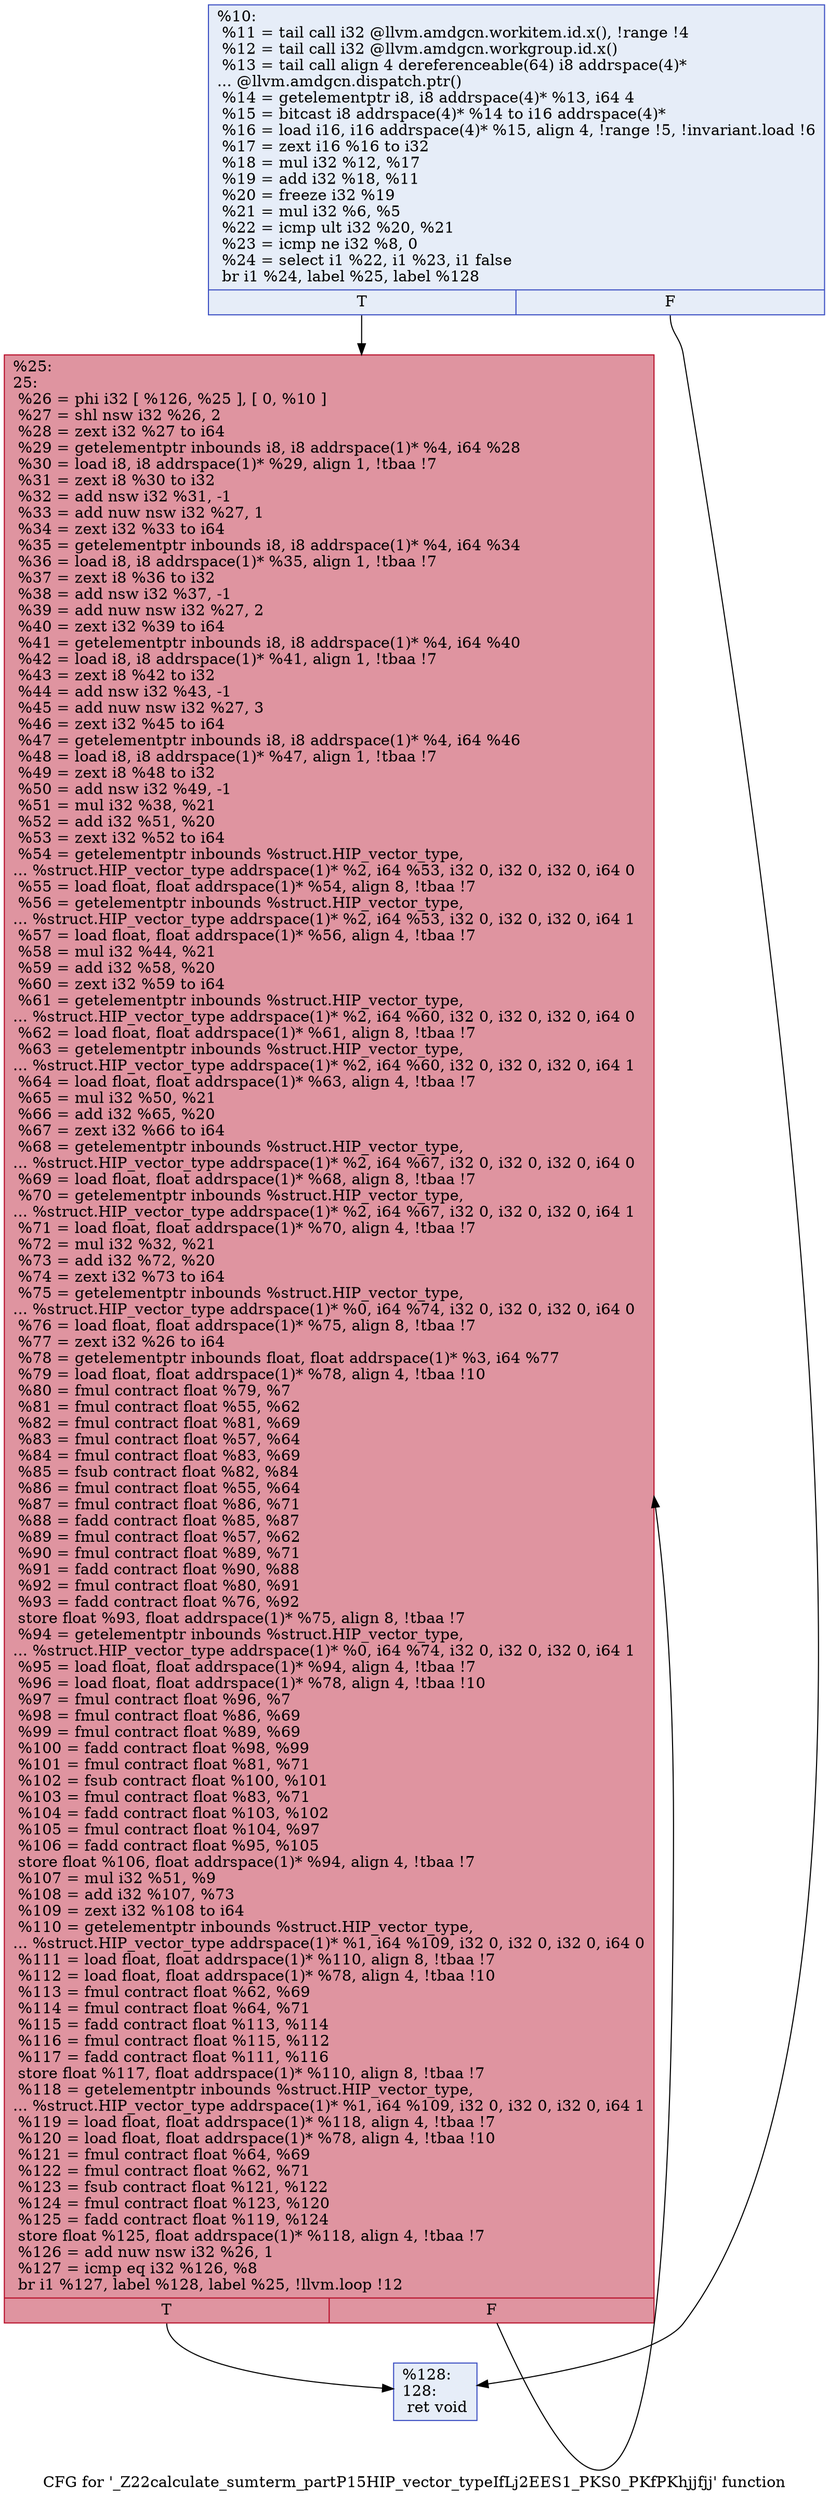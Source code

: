 digraph "CFG for '_Z22calculate_sumterm_partP15HIP_vector_typeIfLj2EES1_PKS0_PKfPKhjjfjj' function" {
	label="CFG for '_Z22calculate_sumterm_partP15HIP_vector_typeIfLj2EES1_PKS0_PKfPKhjjfjj' function";

	Node0x4d79490 [shape=record,color="#3d50c3ff", style=filled, fillcolor="#c7d7f070",label="{%10:\l  %11 = tail call i32 @llvm.amdgcn.workitem.id.x(), !range !4\l  %12 = tail call i32 @llvm.amdgcn.workgroup.id.x()\l  %13 = tail call align 4 dereferenceable(64) i8 addrspace(4)*\l... @llvm.amdgcn.dispatch.ptr()\l  %14 = getelementptr i8, i8 addrspace(4)* %13, i64 4\l  %15 = bitcast i8 addrspace(4)* %14 to i16 addrspace(4)*\l  %16 = load i16, i16 addrspace(4)* %15, align 4, !range !5, !invariant.load !6\l  %17 = zext i16 %16 to i32\l  %18 = mul i32 %12, %17\l  %19 = add i32 %18, %11\l  %20 = freeze i32 %19\l  %21 = mul i32 %6, %5\l  %22 = icmp ult i32 %20, %21\l  %23 = icmp ne i32 %8, 0\l  %24 = select i1 %22, i1 %23, i1 false\l  br i1 %24, label %25, label %128\l|{<s0>T|<s1>F}}"];
	Node0x4d79490:s0 -> Node0x4d7c1c0;
	Node0x4d79490:s1 -> Node0x4d7c250;
	Node0x4d7c1c0 [shape=record,color="#b70d28ff", style=filled, fillcolor="#b70d2870",label="{%25:\l25:                                               \l  %26 = phi i32 [ %126, %25 ], [ 0, %10 ]\l  %27 = shl nsw i32 %26, 2\l  %28 = zext i32 %27 to i64\l  %29 = getelementptr inbounds i8, i8 addrspace(1)* %4, i64 %28\l  %30 = load i8, i8 addrspace(1)* %29, align 1, !tbaa !7\l  %31 = zext i8 %30 to i32\l  %32 = add nsw i32 %31, -1\l  %33 = add nuw nsw i32 %27, 1\l  %34 = zext i32 %33 to i64\l  %35 = getelementptr inbounds i8, i8 addrspace(1)* %4, i64 %34\l  %36 = load i8, i8 addrspace(1)* %35, align 1, !tbaa !7\l  %37 = zext i8 %36 to i32\l  %38 = add nsw i32 %37, -1\l  %39 = add nuw nsw i32 %27, 2\l  %40 = zext i32 %39 to i64\l  %41 = getelementptr inbounds i8, i8 addrspace(1)* %4, i64 %40\l  %42 = load i8, i8 addrspace(1)* %41, align 1, !tbaa !7\l  %43 = zext i8 %42 to i32\l  %44 = add nsw i32 %43, -1\l  %45 = add nuw nsw i32 %27, 3\l  %46 = zext i32 %45 to i64\l  %47 = getelementptr inbounds i8, i8 addrspace(1)* %4, i64 %46\l  %48 = load i8, i8 addrspace(1)* %47, align 1, !tbaa !7\l  %49 = zext i8 %48 to i32\l  %50 = add nsw i32 %49, -1\l  %51 = mul i32 %38, %21\l  %52 = add i32 %51, %20\l  %53 = zext i32 %52 to i64\l  %54 = getelementptr inbounds %struct.HIP_vector_type,\l... %struct.HIP_vector_type addrspace(1)* %2, i64 %53, i32 0, i32 0, i32 0, i64 0\l  %55 = load float, float addrspace(1)* %54, align 8, !tbaa !7\l  %56 = getelementptr inbounds %struct.HIP_vector_type,\l... %struct.HIP_vector_type addrspace(1)* %2, i64 %53, i32 0, i32 0, i32 0, i64 1\l  %57 = load float, float addrspace(1)* %56, align 4, !tbaa !7\l  %58 = mul i32 %44, %21\l  %59 = add i32 %58, %20\l  %60 = zext i32 %59 to i64\l  %61 = getelementptr inbounds %struct.HIP_vector_type,\l... %struct.HIP_vector_type addrspace(1)* %2, i64 %60, i32 0, i32 0, i32 0, i64 0\l  %62 = load float, float addrspace(1)* %61, align 8, !tbaa !7\l  %63 = getelementptr inbounds %struct.HIP_vector_type,\l... %struct.HIP_vector_type addrspace(1)* %2, i64 %60, i32 0, i32 0, i32 0, i64 1\l  %64 = load float, float addrspace(1)* %63, align 4, !tbaa !7\l  %65 = mul i32 %50, %21\l  %66 = add i32 %65, %20\l  %67 = zext i32 %66 to i64\l  %68 = getelementptr inbounds %struct.HIP_vector_type,\l... %struct.HIP_vector_type addrspace(1)* %2, i64 %67, i32 0, i32 0, i32 0, i64 0\l  %69 = load float, float addrspace(1)* %68, align 8, !tbaa !7\l  %70 = getelementptr inbounds %struct.HIP_vector_type,\l... %struct.HIP_vector_type addrspace(1)* %2, i64 %67, i32 0, i32 0, i32 0, i64 1\l  %71 = load float, float addrspace(1)* %70, align 4, !tbaa !7\l  %72 = mul i32 %32, %21\l  %73 = add i32 %72, %20\l  %74 = zext i32 %73 to i64\l  %75 = getelementptr inbounds %struct.HIP_vector_type,\l... %struct.HIP_vector_type addrspace(1)* %0, i64 %74, i32 0, i32 0, i32 0, i64 0\l  %76 = load float, float addrspace(1)* %75, align 8, !tbaa !7\l  %77 = zext i32 %26 to i64\l  %78 = getelementptr inbounds float, float addrspace(1)* %3, i64 %77\l  %79 = load float, float addrspace(1)* %78, align 4, !tbaa !10\l  %80 = fmul contract float %79, %7\l  %81 = fmul contract float %55, %62\l  %82 = fmul contract float %81, %69\l  %83 = fmul contract float %57, %64\l  %84 = fmul contract float %83, %69\l  %85 = fsub contract float %82, %84\l  %86 = fmul contract float %55, %64\l  %87 = fmul contract float %86, %71\l  %88 = fadd contract float %85, %87\l  %89 = fmul contract float %57, %62\l  %90 = fmul contract float %89, %71\l  %91 = fadd contract float %90, %88\l  %92 = fmul contract float %80, %91\l  %93 = fadd contract float %76, %92\l  store float %93, float addrspace(1)* %75, align 8, !tbaa !7\l  %94 = getelementptr inbounds %struct.HIP_vector_type,\l... %struct.HIP_vector_type addrspace(1)* %0, i64 %74, i32 0, i32 0, i32 0, i64 1\l  %95 = load float, float addrspace(1)* %94, align 4, !tbaa !7\l  %96 = load float, float addrspace(1)* %78, align 4, !tbaa !10\l  %97 = fmul contract float %96, %7\l  %98 = fmul contract float %86, %69\l  %99 = fmul contract float %89, %69\l  %100 = fadd contract float %98, %99\l  %101 = fmul contract float %81, %71\l  %102 = fsub contract float %100, %101\l  %103 = fmul contract float %83, %71\l  %104 = fadd contract float %103, %102\l  %105 = fmul contract float %104, %97\l  %106 = fadd contract float %95, %105\l  store float %106, float addrspace(1)* %94, align 4, !tbaa !7\l  %107 = mul i32 %51, %9\l  %108 = add i32 %107, %73\l  %109 = zext i32 %108 to i64\l  %110 = getelementptr inbounds %struct.HIP_vector_type,\l... %struct.HIP_vector_type addrspace(1)* %1, i64 %109, i32 0, i32 0, i32 0, i64 0\l  %111 = load float, float addrspace(1)* %110, align 8, !tbaa !7\l  %112 = load float, float addrspace(1)* %78, align 4, !tbaa !10\l  %113 = fmul contract float %62, %69\l  %114 = fmul contract float %64, %71\l  %115 = fadd contract float %113, %114\l  %116 = fmul contract float %115, %112\l  %117 = fadd contract float %111, %116\l  store float %117, float addrspace(1)* %110, align 8, !tbaa !7\l  %118 = getelementptr inbounds %struct.HIP_vector_type,\l... %struct.HIP_vector_type addrspace(1)* %1, i64 %109, i32 0, i32 0, i32 0, i64 1\l  %119 = load float, float addrspace(1)* %118, align 4, !tbaa !7\l  %120 = load float, float addrspace(1)* %78, align 4, !tbaa !10\l  %121 = fmul contract float %64, %69\l  %122 = fmul contract float %62, %71\l  %123 = fsub contract float %121, %122\l  %124 = fmul contract float %123, %120\l  %125 = fadd contract float %119, %124\l  store float %125, float addrspace(1)* %118, align 4, !tbaa !7\l  %126 = add nuw nsw i32 %26, 1\l  %127 = icmp eq i32 %126, %8\l  br i1 %127, label %128, label %25, !llvm.loop !12\l|{<s0>T|<s1>F}}"];
	Node0x4d7c1c0:s0 -> Node0x4d7c250;
	Node0x4d7c1c0:s1 -> Node0x4d7c1c0;
	Node0x4d7c250 [shape=record,color="#3d50c3ff", style=filled, fillcolor="#c7d7f070",label="{%128:\l128:                                              \l  ret void\l}"];
}
